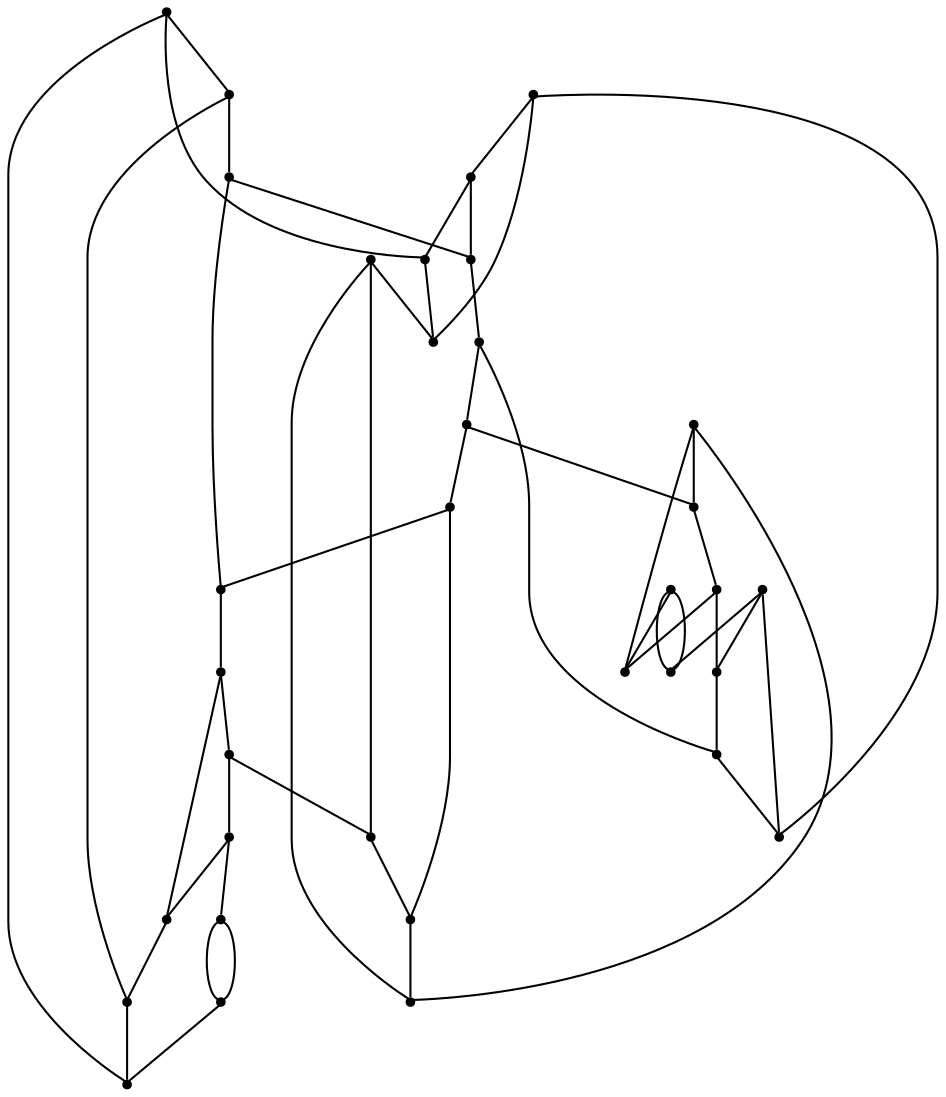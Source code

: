 graph {
  node [shape=point,comment="{\"directed\":false,\"doi\":\"10.1007/978-3-031-49275-4_2\",\"figure\":\"6 (3)\"}"]

  v0 [pos="1086.5105255153824,363.40510340356246"]
  v1 [pos="1086.5064558566496,456.75201089573477"]
  v2 [pos="1100.1418474404463,422.0512192296369"]
  v3 [pos="1072.3458239426682,357.5415600932798"]
  v4 [pos="1066.4823677409531,343.3770321183381"]
  v5 [pos="1086.5105255153821,416.69612267583955"]
  v6 [pos="1066.4823677409531,436.7241939610639"]
  v7 [pos="1086.5064558566496,510.0432845185653"]
  v8 [pos="1072.3458239426682,544.2315598193215"]
  v9 [pos="1066.4782980822206,530.0711014532362"]
  v10 [pos="1072.3458239426682,329.21250414339636"]
  v11 [pos="1072.3458239426682,515.9108974377043"]
  v12 [pos="1013.1905681672005,436.7241939610639"]
  v13 [pos="1007.3230105125441,450.8887219360056"]
  v14 [pos="1003.2764979639204,260.14412003631116"]
  v15 [pos="1007.3230105125441,422.55966598612224"]
  v16 [pos="978.9976134374308,450.8887219360056"]
  v17 [pos="983.0441259860545,260.14412003631116"]
  v18 [pos="1007.3230105125441,609.257808904104"]
  v19 [pos="978.9976134374308,422.5596659861222"]
  v20 [pos="973.1300557827744,436.7241939610639"]
  v21 [pos="978.9976134374308,609.257808904104"]
  v22 [pos="913.9747682130981,357.5415600932798"]
  v23 [pos="899.8100030519662,363.4051034035625"]
  v24 [pos="919.8423894561721,343.3770321183381"]
  v25 [pos="919.8423894561721,436.72419396106386"]
  v26 [pos="899.8100030519662,456.75201089573477"]
  v27 [pos="913.9747682130981,544.2315598193215"]
  v28 [pos="919.8423894561721,530.0711014532362"]
  v29 [pos="913.9747682130981,329.21250414339636"]
  v30 [pos="899.8100030519662,416.69612267583955"]
  v31 [pos="913.9747682130981,515.9108974377043"]
  v32 [pos="899.8100030519662,510.04328451856526"]
  v33 [pos="886.1703510441836,422.059612797903"]

  v0 -- v10 [id="-1",pos="1086.5105255153824,363.40510340356246 1097.5706815650406,363.40510340356246 1106.5388104666465,354.43711620611805 1106.5388104666465,343.3771592936149 1106.5388104666465,332.31303739079783 1097.5706815650406,323.3450183995342 1086.5064240624406,323.3450183995342 1080.9765529648394,323.3450183995342 1075.969634690688,325.58689403321694 1072.3458239426682,329.21250414339636"]
  v23 -- v30 [id="-4",pos="899.8100030519662,363.4051034035625 899.8100030519662,416.69612267583955 899.8100030519662,416.69612267583955 899.8100030519662,416.69612267583955"]
  v29 -- v17 [id="-7",pos="913.9747682130981,329.21250414339636 983.0441259860545,260.14412003631116 983.0441259860545,260.14412003631116 983.0441259860545,260.14412003631116"]
  v28 -- v9 [id="-9",pos="919.8423894561721,530.0711014532362 1066.4782980822206,530.0711014532362 1066.4782980822206,530.0711014532362 1066.4782980822206,530.0711014532362"]
  v24 -- v4 [id="-11",pos="919.8423894561721,343.3770321183381 1066.4823677409531,343.3770321183381 1066.4823677409531,343.3770321183381 1066.4823677409531,343.3770321183381"]
  v20 -- v25 [id="-14",pos="973.1300557827744,436.7241939610639 919.8423894561721,436.72419396106386 919.8423894561721,436.72419396106386 919.8423894561721,436.72419396106386"]
  v21 -- v27 [id="-17",pos="978.9976134374308,609.257808904104 913.9747682130981,544.2315598193215 913.9747682130981,544.2315598193215 913.9747682130981,544.2315598193215"]
  v16 -- v31 [id="-20",pos="978.9976134374308,450.8887219360056 913.9747682130981,515.9108974377043 913.9747682130981,515.9108974377043 913.9747682130981,515.9108974377043"]
  v19 -- v22 [id="-23",pos="978.9976134374308,422.5596659861222 913.9747682130981,357.5415600932798 913.9747682130981,357.5415600932798 913.9747682130981,357.5415600932798"]
  v14 -- v10 [id="-25",pos="1003.2764979639204,260.14412003631116 1072.3458239426682,329.21250414339636 1072.3458239426682,329.21250414339636 1072.3458239426682,329.21250414339636"]
  v13 -- v11 [id="-28",pos="1007.3230105125441,450.8887219360056 1072.3458239426682,515.9108974377043 1072.3458239426682,515.9108974377043 1072.3458239426682,515.9108974377043"]
  v6 -- v12 [id="-31",pos="1066.4823677409531,436.7241939610639 1013.1905681672005,436.7241939610639 1013.1905681672005,436.7241939610639 1013.1905681672005,436.7241939610639"]
  v8 -- v18 [id="-34",pos="1072.3458239426682,544.2315598193215 1007.3230105125441,609.257808904104 1007.3230105125441,609.257808904104 1007.3230105125441,609.257808904104"]
  v3 -- v15 [id="-37",pos="1072.3458239426682,357.5415600932798 1007.3230105125441,422.55966598612224 1007.3230105125441,422.55966598612224 1007.3230105125441,422.55966598612224"]
  v1 -- v7 [id="-40",pos="1086.5064558566496,456.75201089573477 1086.5064558566496,510.0432845185653 1086.5064558566496,510.0432845185653 1086.5064558566496,510.0432845185653"]
  v0 -- v5 [id="-43",pos="1086.5105255153824,363.40510340356246 1086.5105255153821,416.69612267583955 1086.5105255153821,416.69612267583955 1086.5105255153821,416.69612267583955"]
  v32 -- v27 [id="-45",pos="899.8100030519662,510.04328451856526 888.7499423849345,510.03911952825143 879.7860103188964,519.0071067256958 879.7860103188964,530.0712286285129 879.7860103188964,541.1311855410161 888.7499423849345,550.0991727384605 899.8141998875343,550.0991727384605 905.3443017845714,550.0991727384605 910.3513814235196,547.8571436924484 913.9747682130981,544.2315598193215"]
  v33 -- v26 [id="-46",pos="886.1703510441836,422.059612797903 882.2418375690922,425.7159927280585 879.7860103188964,430.93289322511896 879.7860103188964,436.72406678578716 879.7860103188964,447.7840236982903 888.7499423849345,456.75201089573477 899.8100030519662,456.75201089573477"]
  v33 -- v30 [id="-48",pos="886.1703510441836,422.059612797903 889.7452193642905,418.7288501837645 894.5411869211291,416.69195768552567 899.8100030519662,416.69612267583955"]
  v32 -- v31 [id="-49",pos="899.8100030519662,510.04328451856526 905.3452717618073,510.03911952825143 910.3531378861915,512.2819351448909 913.9747682130981,515.9108974377043"]
  v31 -- v28 [id="-50",pos="913.9747682130981,515.9108974377043 917.6011918027882,519.5329692735586 919.8423894561721,524.5401777886225 919.8423894561721,530.0711014532362"]
  v33 -- v2 [id="-51",pos="886.1703510441836,422.059612797903 845.1399913299538,364.9784419185741 855.4236489587614,285.1204317451235 910.8617336362795,240.86625570869228 967.7958141873504,195.4137482071376 1050.7923707929194,204.71929038292149 1096.245498940216,261.65267316923473 1133.4819276576327,308.29360825588674 1134.6354825987296,373.8934845333141 1100.1418474404463,422.0512192296369"]
  v30 -- v25 [id="-52",pos="899.8100030519662,416.69612267583955 910.8743241429837,416.69195768552567 919.8423894561721,425.65994488297014 919.8423894561721,436.72419396106386"]
  v29 -- v24 [id="-53",pos="913.9747682130981,329.21250414339636 917.6002320029882,332.83674789077725 919.8423894561721,337.84492423571544 919.8423894561721,343.3770321183381"]
  v23 -- v29 [id="-54",pos="899.8100030519662,363.4051034035625 888.7499423849345,363.40510340356246 879.7860103188964,354.43711620611805 879.7860103188964,343.3771592936149 879.7860103188964,332.31303739079783 888.7499423849345,323.3450183995342 899.8141998875343,323.3450183995342 905.3440879716757,323.3450183995342 910.3509942406508,325.5868820276336 913.9747682130981,329.21250414339636"]
  v28 -- v27 [id="-55",pos="919.8423894561721,530.0711014532362 919.8423894561721,535.6011673160539 917.600405374575,540.6081210969787 913.9747682130981,544.2315598193215"]
  v24 -- v22 [id="-56",pos="919.8423894561721,343.3770321183381 919.8423894561721,348.9081356956791 917.5995638615434,353.9159308924035 913.9747682130981,357.5415600932798"]
  v22 -- v23 [id="-57",pos="913.9747682130981,357.5415600932798 910.349502236156,361.16391571745726 905.343264054347,363.40510340356246 899.8100030519662,363.4051034035625"]
  v20 -- v19 [id="-58",pos="973.1300557827744,436.7241939610639 973.1299286059391,431.41096986713967 975.2385841252192,426.3185538474894 978.9976134374308,422.5596659861222"]
  v21 -- v18 [id="-59",pos="978.9976134374308,609.257808904104 975.3714194819895,612.8805754752125 973.1300557827744,617.8879423376738 973.1300557827744,623.4183904712387 973.1300557827744,634.4783473837418 982.0939878488125,643.4463345811863 993.1582453514122,643.4463345811863 1004.2225028540121,643.4463345811863 1013.1864349200501,634.4783473837418 1013.1864349200501,623.4183904712387 1013.1864349200501,617.889025444765 1010.945949051759,612.8825368244211 1007.3230105125441,609.257808904104"]
  v21 -- v18 [id="-60",pos="978.9976134374308,609.257808904104 982.6199197382248,605.632062338078 987.6265864600566,603.3904463612911 993.1582453514122,603.3904463612911 998.6909877710181,603.3904463612911 1003.6985323325101,605.6329405889477 1007.3230105125441,609.257808904104"]
  v1 -- v2 [id="-61",pos="1086.5064558566496,456.75201089573477 1097.5706815650406,456.75201089573477 1106.5388104666465,447.7840236982903 1106.5388104666465,436.72406678578716 1106.5388104666465,430.9281008716779 1104.0777653063005,425.7073588675602 1100.1418474404463,422.0512192296369"]
  v19 -- v15 [id="-62",pos="978.9976134374308,422.5596659861222 986.8196246984498,414.73768700137856 999.5008084862719,414.73768700137856 1007.3230105125441,422.55966598612224"]
  v17 -- v14 [id="-63",pos="983.0441259860545,260.14412003631116 980.4563355996004,257.55539011819815 978.8558748543821,253.9796627245513 978.8558748543821,250.03012462616584 978.8558748543821,242.12897903163935 985.2610725806743,235.72385980527542 993.162315010145,235.72385980527542 1001.0635574396157,235.72385980527542 1007.4687551659077,242.12897903163935 1007.4687551659077,250.03012462616584 1007.4687551659077,253.98063191612425 1005.8675088385025,257.55714501728664 1003.2764979639204,260.14412003631116"]
  v13 -- v16 [id="-64",pos="1007.3230105125441,450.8887219360056 999.5008084862719,458.71082809602603 986.8196246984498,458.71082809602603 978.9976134374308,450.8887219360056"]
  v14 -- v17 [id="-65",pos="1003.2764979639204,260.14412003631116 1000.6896648764341,262.73505653606765 997.1130017329881,264.33638944705626 993.162315010145,264.33638944705626 989.2106590838507,264.33638944705626 985.6332102743663,262.7342707447017 983.0441259860545,260.14412003631116"]
  v16 -- v20 [id="-66",pos="978.9976134374308,450.8887219360056 975.2427809607873,447.134126240229 973.1299286059391,442.0375452302649 973.1300557827744,436.7241939610639"]
  v9 -- v11 [id="-67",pos="1066.4782980822206,530.0711014532362 1066.4782344938028,524.5401912475133 1068.7194371312598,519.5329936419774 1072.3458239426682,515.9108974377043"]
  v11 -- v7 [id="-68",pos="1072.3458239426682,515.9108974377043 1075.9674934952768,512.2819460559552 1080.9753705342312,510.03911952825143 1086.5064558566496,510.0432845185653"]
  v6 -- v5 [id="-69",pos="1066.4823677409531,436.7241939610639 1066.4782344938028,425.65994488297014 1075.446363395409,416.69195768552567 1086.5105255153821,416.69612267583955"]
  v4 -- v10 [id="-70",pos="1066.4823677409531,343.3770321183381 1066.4782344938028,337.84493904782073 1068.7203958386376,332.83677470874284 1072.3458239426682,329.21250414339636"]
  v8 -- v7 [id="-72",pos="1072.3458239426682,544.2315598193215 1075.969249949298,547.8571327796235 1080.9763405013593,550.0991727384605 1086.5064240624406,550.0991727384605 1097.5706815650406,550.0991727384605 1106.5388104666465,541.1311855410161 1106.5388104666465,530.0712286285129 1106.5388104666465,519.0071067256958 1097.5706815650406,510.03911952825143 1086.5064558566496,510.0432845185653"]
  v8 -- v9 [id="-73",pos="1072.3458239426682,544.2315598193215 1068.7202235594618,540.6080967258687 1066.4782344938028,535.6011538576985 1066.4782980822206,530.0711014532362"]
  v5 -- v2 [id="-74",pos="1086.5105255153821,416.69612267583955 1091.7746446166705,416.69195768552567 1096.5676379912902,418.725149380254 1100.1418474404463,422.0512192296369"]
  v12 -- v13 [id="-75",pos="1013.1905681672005,436.7241939610639 1013.1905045787828,442.0375452302649 1011.0818490595026,447.12996124991514 1007.3230105125441,450.8887219360056"]
  v0 -- v3 [id="-76",pos="1086.5105255153824,363.40510340356246 1080.9773768739942,363.40510340356246 1075.9711266885408,361.163903710919 1072.3458239426682,357.5415600932798"]
  v3 -- v4 [id="-77",pos="1072.3458239426682,357.5415600932798 1068.721063980244,353.91590407424985 1066.4782344938028,348.9081208857132 1066.4823677409531,343.3770321183381"]
  v32 -- v26 [id="-78",pos="899.8100030519662,510.04328451856526 899.8100030519662,456.75201089573477 899.8100030519662,456.75201089573477 899.8100030519662,456.75201089573477"]
  v25 -- v26 [id="-79",pos="919.8423894561721,436.72419396106386 919.8423894561721,447.7840236982903 910.8743241429837,456.75201089573477 899.8100030519662,456.75201089573477"]
  v1 -- v6 [id="-81",pos="1086.5064558566496,456.75201089573477 1075.446363395409,456.75201089573477 1066.4782344938028,447.7840236982903 1066.4823677409531,436.7241939610639"]
  v15 -- v12 [id="-82",pos="1007.3230105125441,422.55966598612224 1011.0776522239346,426.3143888571755 1013.1905045787828,431.41096986713967 1013.1905681672005,436.7241939610639"]
}